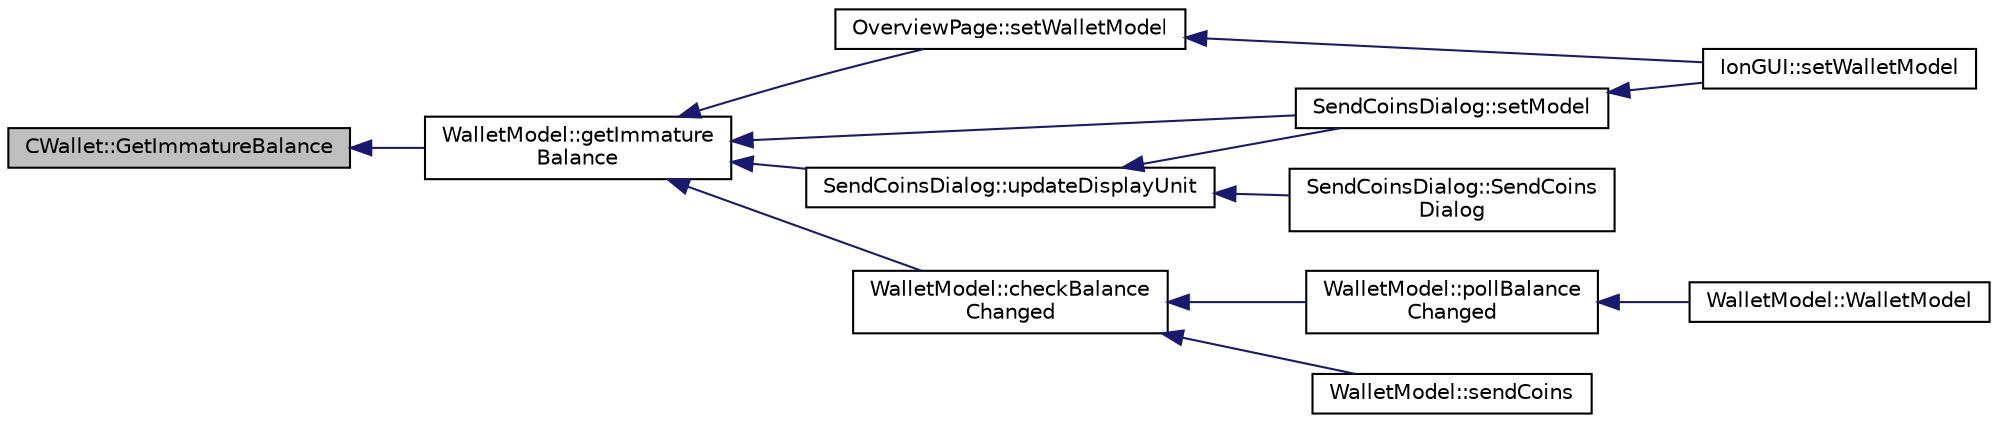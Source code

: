 digraph "CWallet::GetImmatureBalance"
{
  edge [fontname="Helvetica",fontsize="10",labelfontname="Helvetica",labelfontsize="10"];
  node [fontname="Helvetica",fontsize="10",shape=record];
  rankdir="LR";
  Node645 [label="CWallet::GetImmatureBalance",height=0.2,width=0.4,color="black", fillcolor="grey75", style="filled", fontcolor="black"];
  Node645 -> Node646 [dir="back",color="midnightblue",fontsize="10",style="solid",fontname="Helvetica"];
  Node646 [label="WalletModel::getImmature\lBalance",height=0.2,width=0.4,color="black", fillcolor="white", style="filled",URL="$d4/d27/class_wallet_model.html#ac5dbbc28b2c8ecd2e00fb45c6a2cb6f8"];
  Node646 -> Node647 [dir="back",color="midnightblue",fontsize="10",style="solid",fontname="Helvetica"];
  Node647 [label="OverviewPage::setWalletModel",height=0.2,width=0.4,color="black", fillcolor="white", style="filled",URL="$d1/d91/class_overview_page.html#a2ed52a3a87e9c74fee38fa873c9bc71f"];
  Node647 -> Node648 [dir="back",color="midnightblue",fontsize="10",style="solid",fontname="Helvetica"];
  Node648 [label="IonGUI::setWalletModel",height=0.2,width=0.4,color="black", fillcolor="white", style="filled",URL="$dc/d0b/class_ion_g_u_i.html#a37f87db65498b036d387c705a749c45d",tooltip="Set the wallet model. "];
  Node646 -> Node649 [dir="back",color="midnightblue",fontsize="10",style="solid",fontname="Helvetica"];
  Node649 [label="SendCoinsDialog::setModel",height=0.2,width=0.4,color="black", fillcolor="white", style="filled",URL="$d6/de6/class_send_coins_dialog.html#a73a6c1b1850a334ee652ac167713a2aa"];
  Node649 -> Node648 [dir="back",color="midnightblue",fontsize="10",style="solid",fontname="Helvetica"];
  Node646 -> Node650 [dir="back",color="midnightblue",fontsize="10",style="solid",fontname="Helvetica"];
  Node650 [label="SendCoinsDialog::updateDisplayUnit",height=0.2,width=0.4,color="black", fillcolor="white", style="filled",URL="$d6/de6/class_send_coins_dialog.html#a74815ad8502b126200b6fd2e59e9f042"];
  Node650 -> Node651 [dir="back",color="midnightblue",fontsize="10",style="solid",fontname="Helvetica"];
  Node651 [label="SendCoinsDialog::SendCoins\lDialog",height=0.2,width=0.4,color="black", fillcolor="white", style="filled",URL="$d6/de6/class_send_coins_dialog.html#a0df5bc29d1df68eda44826651afc595f"];
  Node650 -> Node649 [dir="back",color="midnightblue",fontsize="10",style="solid",fontname="Helvetica"];
  Node646 -> Node652 [dir="back",color="midnightblue",fontsize="10",style="solid",fontname="Helvetica"];
  Node652 [label="WalletModel::checkBalance\lChanged",height=0.2,width=0.4,color="black", fillcolor="white", style="filled",URL="$d4/d27/class_wallet_model.html#adcc4eb8cd71cb4de223621866bb7fb7d"];
  Node652 -> Node653 [dir="back",color="midnightblue",fontsize="10",style="solid",fontname="Helvetica"];
  Node653 [label="WalletModel::pollBalance\lChanged",height=0.2,width=0.4,color="black", fillcolor="white", style="filled",URL="$d4/d27/class_wallet_model.html#a51469b2d95cfd4bc0a14ee456fca7b95"];
  Node653 -> Node654 [dir="back",color="midnightblue",fontsize="10",style="solid",fontname="Helvetica"];
  Node654 [label="WalletModel::WalletModel",height=0.2,width=0.4,color="black", fillcolor="white", style="filled",URL="$d4/d27/class_wallet_model.html#af50d9654d2f20e4e4f0789dcb64ad6b1"];
  Node652 -> Node655 [dir="back",color="midnightblue",fontsize="10",style="solid",fontname="Helvetica"];
  Node655 [label="WalletModel::sendCoins",height=0.2,width=0.4,color="black", fillcolor="white", style="filled",URL="$d4/d27/class_wallet_model.html#a053fb3ff2b8b0347f83e6bb591126746"];
}
